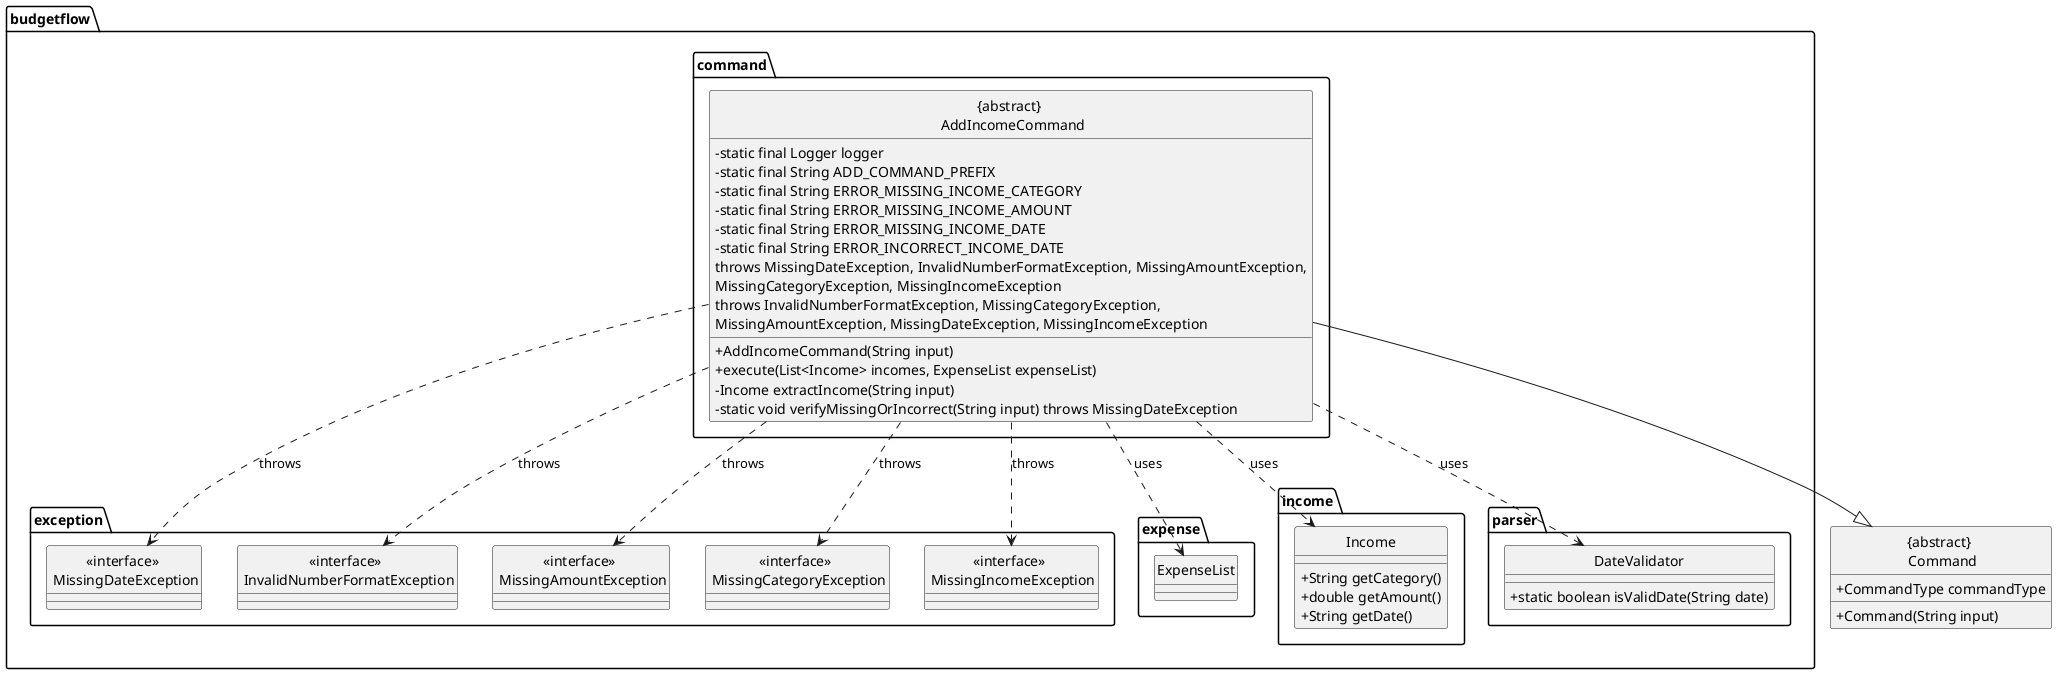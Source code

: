 @startuml

hide circle
skinparam classAttributeIconSize 0

package budgetflow.command {

    class "{abstract} \n AddIncomeCommand" {
        - static final Logger logger
        - static final String ADD_COMMAND_PREFIX
        - static final String ERROR_MISSING_INCOME_CATEGORY
        - static final String ERROR_MISSING_INCOME_AMOUNT
        - static final String ERROR_MISSING_INCOME_DATE
        - static final String ERROR_INCORRECT_INCOME_DATE
        + AddIncomeCommand(String input)
        + execute(List<Income> incomes, ExpenseList expenseList)
          throws MissingDateException, InvalidNumberFormatException, MissingAmountException,
                 MissingCategoryException, MissingIncomeException
        - Income extractIncome(String input)
          throws InvalidNumberFormatException, MissingCategoryException,
                 MissingAmountException, MissingDateException, MissingIncomeException
        - static void verifyMissingOrIncorrect(String input) throws MissingDateException
    }
}

package budgetflow.exception {
    class "<<interface>> \n MissingDateException"
    class "<<interface>> \n InvalidNumberFormatException"
    class "<<interface>> \n MissingAmountException"
    class "<<interface>> \n MissingCategoryException"
    class "<<interface>> \n MissingIncomeException"
}

package budgetflow.expense {
    class ExpenseList
}

package budgetflow.income {
    class Income {
        + String getCategory()
        + double getAmount()
        + String getDate()
    }
}

package budgetflow.parser {
    class DateValidator {
        + static boolean isValidDate(String date)
    }
}

class "{abstract} \n Command" {
    + Command(String input)
    + CommandType commandType
}

"{abstract} \n AddIncomeCommand" --|> "{abstract} \n Command"
"{abstract} \n AddIncomeCommand" ..> "<<interface>> \n MissingDateException" : throws
"{abstract} \n AddIncomeCommand" ..> "<<interface>> \n InvalidNumberFormatException" : throws
"{abstract} \n AddIncomeCommand" ..> "<<interface>> \n MissingAmountException" : throws
"{abstract} \n AddIncomeCommand" ..> "<<interface>> \n MissingCategoryException" : throws
"{abstract} \n AddIncomeCommand" ..> "<<interface>> \n MissingIncomeException" : throws
"{abstract} \n AddIncomeCommand" ..> Income : uses
"{abstract} \n AddIncomeCommand" ..> ExpenseList : uses
"{abstract} \n AddIncomeCommand" ..> DateValidator : uses

@enduml

